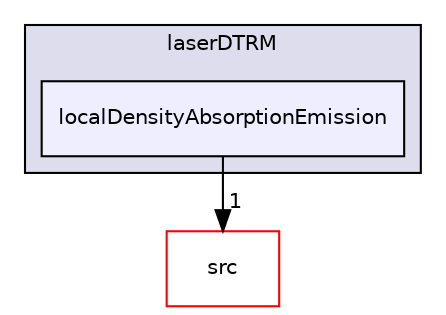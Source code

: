 digraph "applications/solvers/multiphase/icoReactingMultiphaseInterFoam/laserDTRM/localDensityAbsorptionEmission" {
  bgcolor=transparent;
  compound=true
  node [ fontsize="10", fontname="Helvetica"];
  edge [ labelfontsize="10", labelfontname="Helvetica"];
  subgraph clusterdir_73a577334200d1ddf7eccf77782bc5f9 {
    graph [ bgcolor="#ddddee", pencolor="black", label="laserDTRM" fontname="Helvetica", fontsize="10", URL="dir_73a577334200d1ddf7eccf77782bc5f9.html"]
  dir_fefbab021127890418f9f623ad09a789 [shape=box, label="localDensityAbsorptionEmission", style="filled", fillcolor="#eeeeff", pencolor="black", URL="dir_fefbab021127890418f9f623ad09a789.html"];
  }
  dir_68267d1309a1af8e8297ef4c3efbcdba [shape=box label="src" color="red" URL="dir_68267d1309a1af8e8297ef4c3efbcdba.html"];
  dir_fefbab021127890418f9f623ad09a789->dir_68267d1309a1af8e8297ef4c3efbcdba [headlabel="1", labeldistance=1.5 headhref="dir_000186_000499.html"];
}

